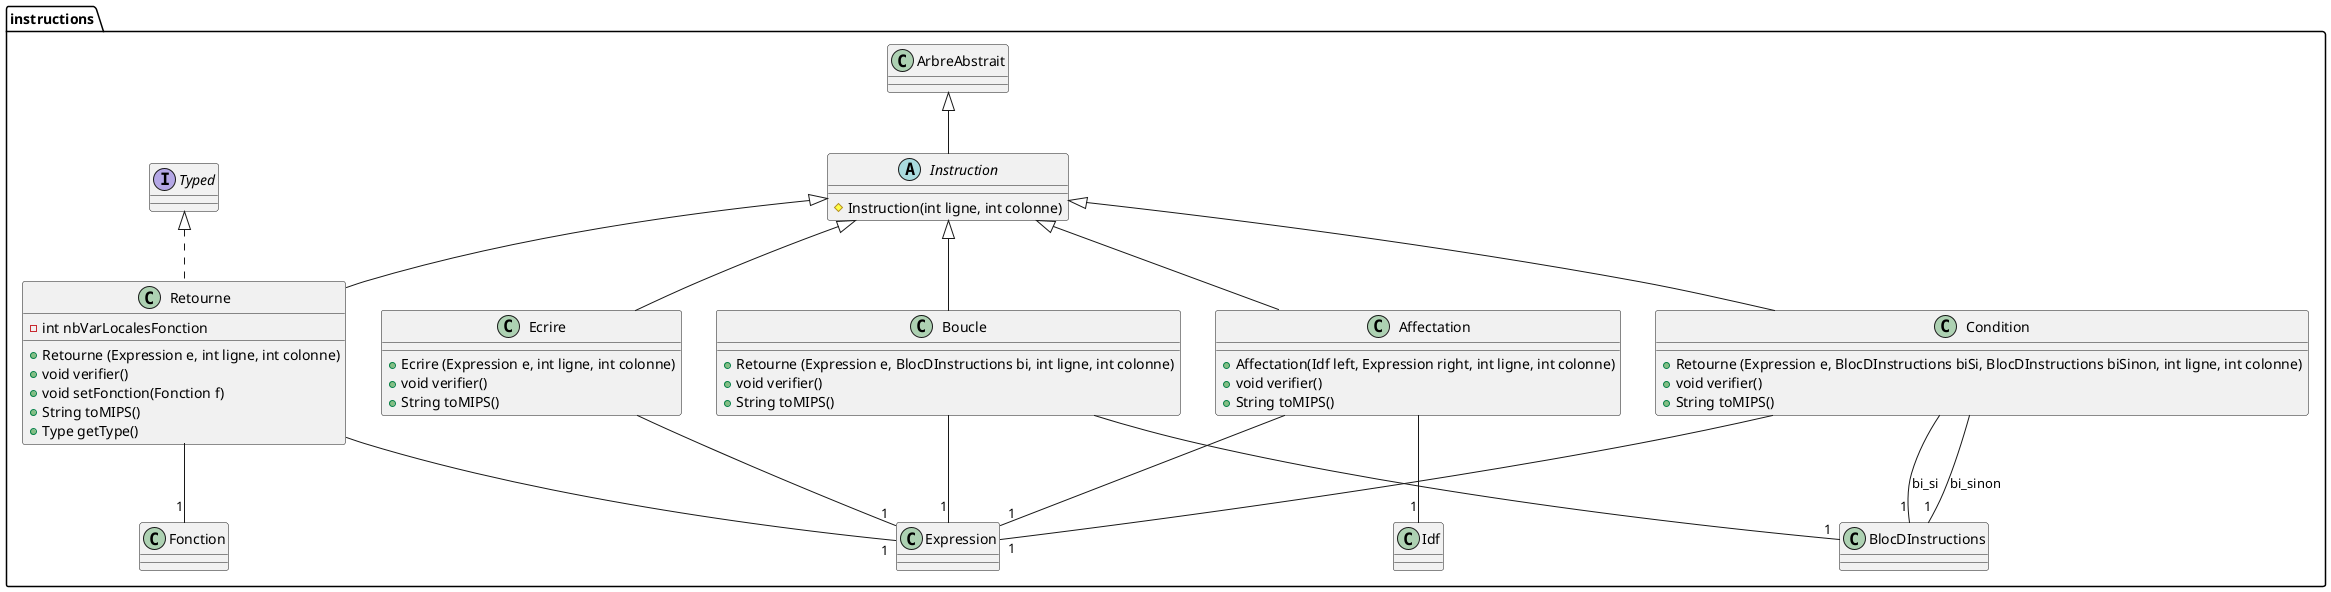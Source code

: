 @startuml
package instructions {

	class Affectation extends Instruction {
		+ Affectation(Idf left, Expression right, int ligne, int colonne)
		+ void verifier()
		+ String toMIPS()
	}

	Affectation --"1" Idf
	Affectation --"1" Expression

	class Ecrire extends Instruction{
		+ Ecrire (Expression e, int ligne, int colonne)
		+ void verifier()
		+ String toMIPS()
	}
	Ecrire --"1" Expression

	abstract class Instruction extends ArbreAbstrait{
		# Instruction(int ligne, int colonne)
	}

	class Retourne extends Instruction implements Typed{
		- int nbVarLocalesFonction
		+ Retourne (Expression e, int ligne, int colonne)
		+ void verifier()
		+ void setFonction(Fonction f)
		+ String toMIPS()
		+ Type getType()
	}
	Retourne --"1" Expression
	Retourne --"1" Fonction

	class Condition extends Instruction{
		+ Retourne (Expression e, BlocDInstructions biSi, BlocDInstructions biSinon, int ligne, int colonne)
		+ void verifier()
		+ String toMIPS()
	}
	Condition --"1" Expression
	Condition --"1" BlocDInstructions : bi_si
	Condition --"1" BlocDInstructions : bi_sinon

	class Boucle extends Instruction{
		+ Retourne (Expression e, BlocDInstructions bi, int ligne, int colonne)
		+ void verifier()
		+ String toMIPS()
	}

	Boucle --"1" Expression
	Boucle --"1" BlocDInstructions

}
@enduml